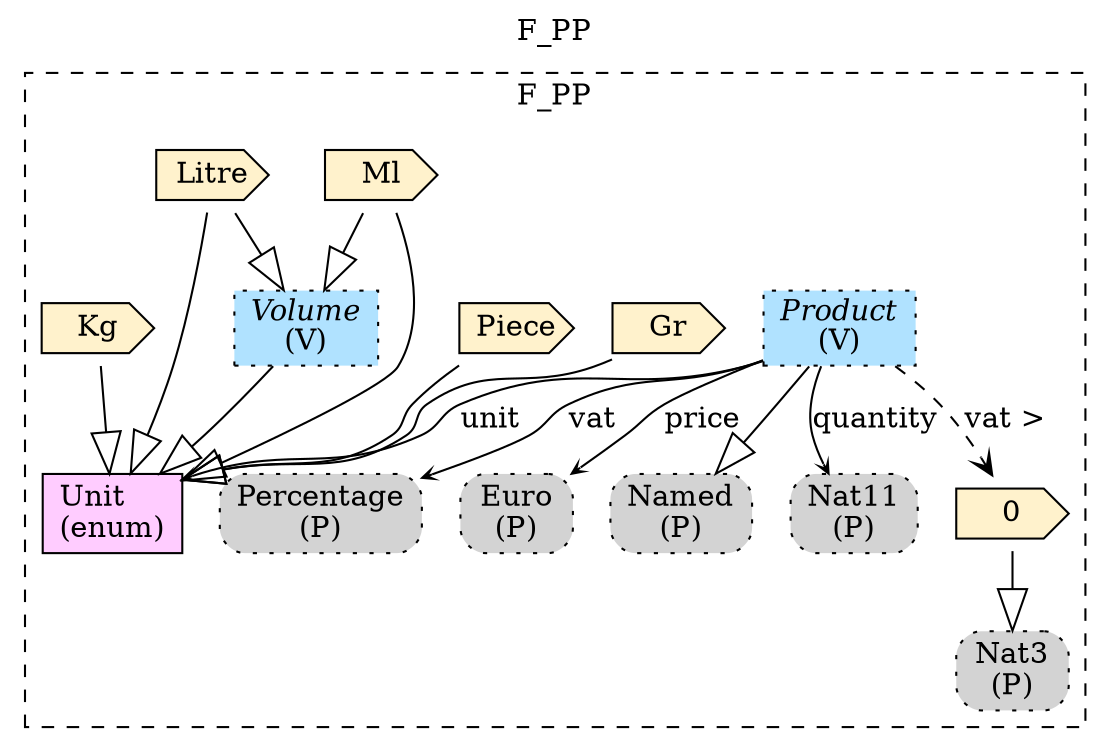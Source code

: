 digraph {graph[label=F_PP,labelloc=tl,labelfontsize=12];
subgraph cluster_F_PP{style=dashed;label=F_PP;
"Product"[shape=record,fillcolor=lightskyblue1,style ="filled,dotted",label=<{<I>Product</I><br/>(V)}>];
"PPercentage"[shape=box,fillcolor=lightgray,style ="rounded,filled,dotted",label=<Percentage<br/>(P)>];
"Unit"[shape=record,fillcolor="#FFCCFF",style = filled,label="Unit\l(enum)"];
"VKg"[shape=cds,fillcolor="#FFF2CC",style = filled,label="Kg"];
"VGr"[shape=cds,fillcolor="#FFF2CC",style = filled,label="Gr"];
"VPiece"[shape=cds,fillcolor="#FFF2CC",style = filled,label="Piece"];
"VMl"[shape=cds,fillcolor="#FFF2CC",style = filled,label="Ml"];
"VLitre"[shape=cds,fillcolor="#FFF2CC",style = filled,label="Litre"];
"PEuro"[shape=box,fillcolor=lightgray,style ="rounded,filled,dotted",label=<Euro<br/>(P)>];
"PNamed"[shape=box,fillcolor=lightgray,style ="rounded,filled,dotted",label=<Named<br/>(P)>];
"PNat3"[shape=box,fillcolor=lightgray,style ="rounded,filled,dotted",label=<Nat3<br/>(P)>];
"PNat11"[shape=box,fillcolor=lightgray,style ="rounded,filled,dotted",label=<Nat11<br/>(P)>];
"V0"[shape=cds,fillcolor="#FFF2CC",style = filled,label="0"];
"Volume"[shape=record,fillcolor=lightskyblue1,style ="filled,dotted",label=<{<I>Volume</I><br/>(V)}>];

"VKg"->"Unit"[arrowhead=onormal,arrowsize=2.0];
"VGr"->"Unit"[arrowhead=onormal,arrowsize=2.0];
"VPiece"->"Unit"[arrowhead=onormal,arrowsize=2.0];
"VMl"->"Unit"[arrowhead=onormal,arrowsize=2.0];
"VLitre"->"Unit"[arrowhead=onormal,arrowsize=2.0];
"Product"->"PEuro"[label="price",arrowhead=vee,headlabel="",arrowsize=.5];
"Product"->"PPercentage"[label="vat",arrowhead=vee,headlabel="",arrowsize=.5];
"Product"->"Unit"[label="unit",arrowhead=vee,headlabel="",arrowsize=.5];
"Product"->"PNat11"[label="quantity",arrowhead=vee,headlabel="",arrowsize=.5];
"Product"->"PNamed"[arrowhead=onormal,arrowsize=2.0];
"Product"->"V0"[arrowhead=vee,style=dashed,label="vat >"];

"V0"->"PNat3"[arrowhead=onormal,arrowsize=2.0];
"VMl"->"Volume"[arrowhead=onormal,arrowsize=2.0];
"VLitre"->"Volume"[arrowhead=onormal,arrowsize=2.0];
"Volume"->"Unit"[arrowhead=onormal,arrowsize=2.0];

}





}